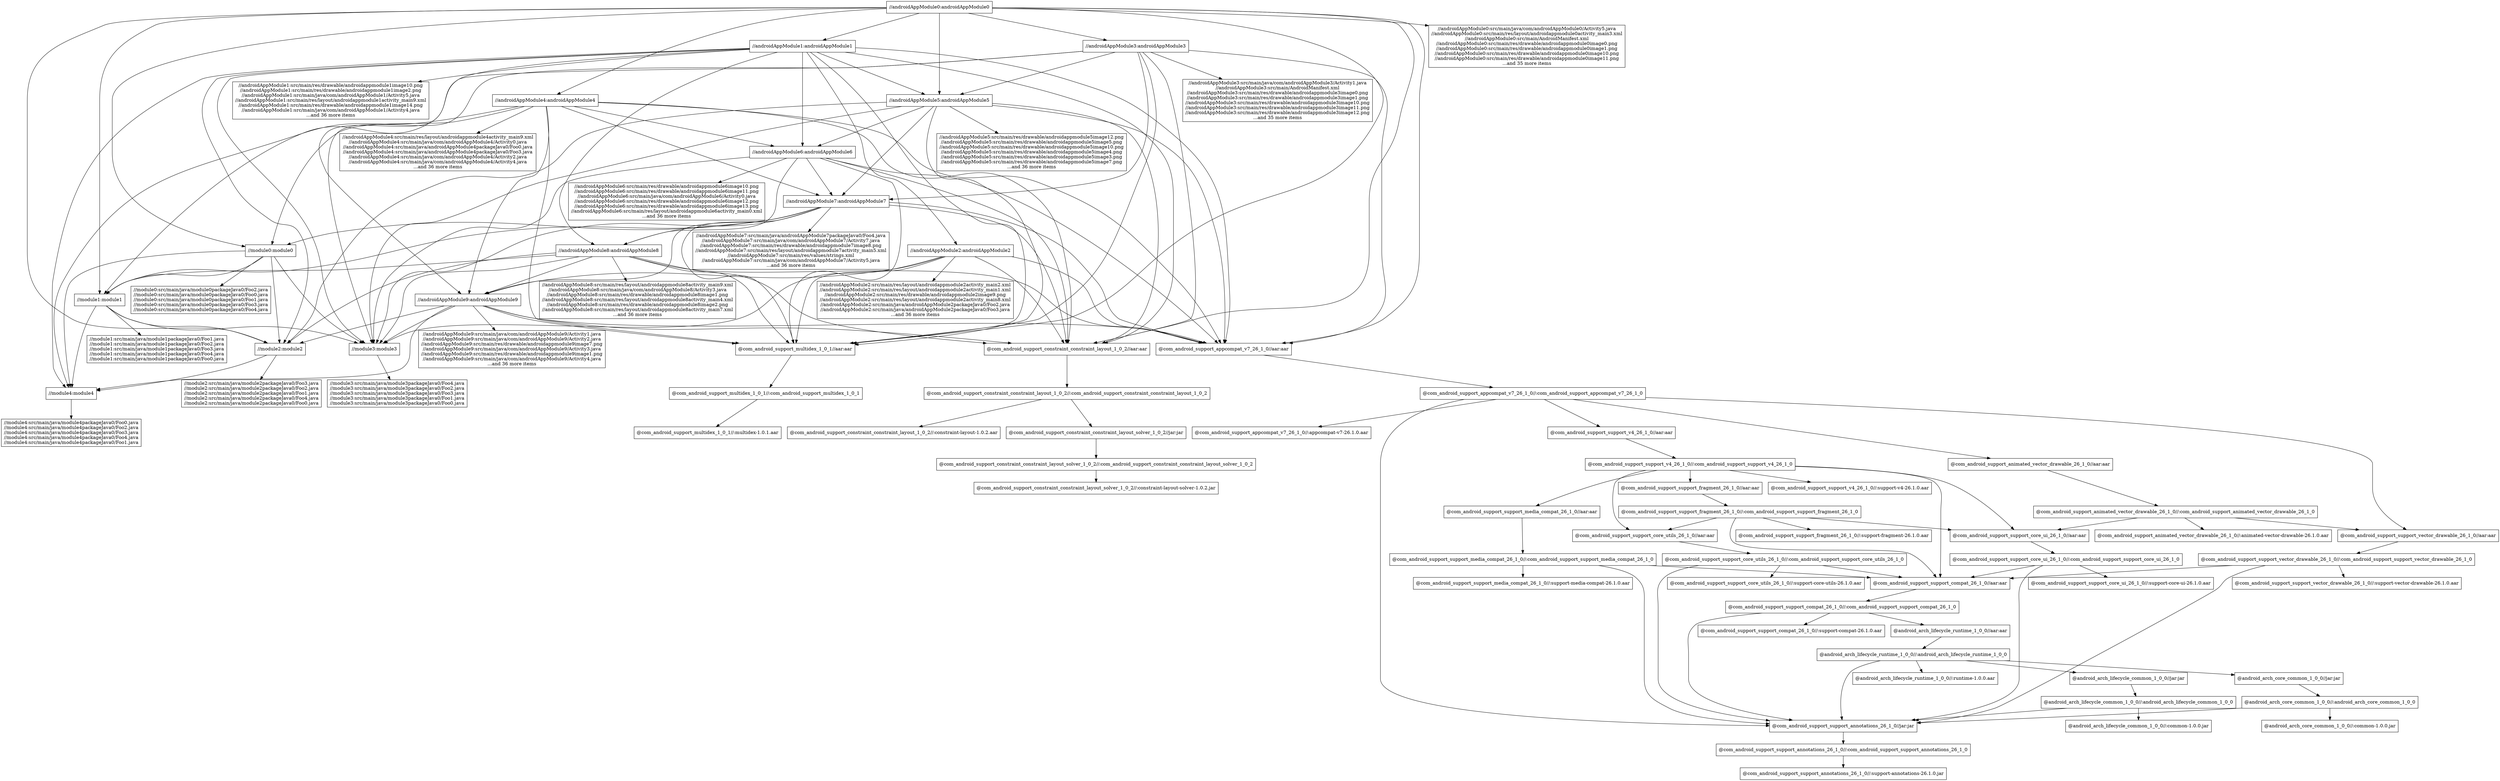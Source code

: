 digraph mygraph {
  node [shape=box];
"//androidAppModule0:androidAppModule0"
"//androidAppModule0:androidAppModule0" -> "//androidAppModule1:androidAppModule1"
"//androidAppModule0:androidAppModule0" -> "//androidAppModule3:androidAppModule3"
"//androidAppModule0:androidAppModule0" -> "//androidAppModule4:androidAppModule4"
"//androidAppModule0:androidAppModule0" -> "//androidAppModule5:androidAppModule5"
"//androidAppModule0:androidAppModule0" -> "//module0:module0"
"//androidAppModule0:androidAppModule0" -> "//module1:module1"
"//androidAppModule0:androidAppModule0" -> "//module2:module2"
"//androidAppModule0:androidAppModule0" -> "@com_android_support_appcompat_v7_26_1_0//aar:aar"
"//androidAppModule0:androidAppModule0" -> "@com_android_support_constraint_constraint_layout_1_0_2//aar:aar"
"//androidAppModule0:androidAppModule0" -> "//androidAppModule0:src/main/java/com/androidAppModule0/Activity5.java\n//androidAppModule0:src/main/res/layout/androidappmodule0activity_main3.xml\n//androidAppModule0:src/main/AndroidManifest.xml\n//androidAppModule0:src/main/res/drawable/androidappmodule0image0.png\n//androidAppModule0:src/main/res/drawable/androidappmodule0image1.png\n//androidAppModule0:src/main/res/drawable/androidappmodule0image10.png\n//androidAppModule0:src/main/res/drawable/androidappmodule0image11.png\n...and 35 more items"
"//androidAppModule0:androidAppModule0" -> "@com_android_support_multidex_1_0_1//aar:aar"
"//androidAppModule4:androidAppModule4"
"//androidAppModule4:androidAppModule4" -> "//androidAppModule6:androidAppModule6"
"//androidAppModule4:androidAppModule4" -> "//androidAppModule7:androidAppModule7"
"//androidAppModule4:androidAppModule4" -> "//androidAppModule9:androidAppModule9"
"//androidAppModule4:androidAppModule4" -> "//module0:module0"
"//androidAppModule4:androidAppModule4" -> "//module4:module4"
"//androidAppModule4:androidAppModule4" -> "@com_android_support_appcompat_v7_26_1_0//aar:aar"
"//androidAppModule4:androidAppModule4" -> "@com_android_support_constraint_constraint_layout_1_0_2//aar:aar"
"//androidAppModule4:androidAppModule4" -> "//androidAppModule4:src/main/res/layout/androidappmodule4activity_main9.xml\n//androidAppModule4:src/main/java/com/androidAppModule4/Activity0.java\n//androidAppModule4:src/main/java/androidAppModule4packageJava0/Foo0.java\n//androidAppModule4:src/main/java/androidAppModule4packageJava0/Foo3.java\n//androidAppModule4:src/main/java/com/androidAppModule4/Activity2.java\n//androidAppModule4:src/main/java/com/androidAppModule4/Activity4.java\n...and 36 more items"
"//androidAppModule4:androidAppModule4" -> "@com_android_support_multidex_1_0_1//aar:aar"
"//androidAppModule1:androidAppModule1"
"//androidAppModule1:androidAppModule1" -> "//androidAppModule2:androidAppModule2"
"//androidAppModule1:androidAppModule1" -> "//androidAppModule5:androidAppModule5"
"//androidAppModule1:androidAppModule1" -> "//androidAppModule6:androidAppModule6"
"//androidAppModule1:androidAppModule1" -> "//androidAppModule8:androidAppModule8"
"//androidAppModule1:androidAppModule1" -> "//androidAppModule9:androidAppModule9"
"//androidAppModule1:androidAppModule1" -> "//module2:module2"
"//androidAppModule1:androidAppModule1" -> "//module3:module3"
"//androidAppModule1:androidAppModule1" -> "//module4:module4"
"//androidAppModule1:androidAppModule1" -> "@com_android_support_appcompat_v7_26_1_0//aar:aar"
"//androidAppModule1:androidAppModule1" -> "@com_android_support_constraint_constraint_layout_1_0_2//aar:aar"
"//androidAppModule1:androidAppModule1" -> "@com_android_support_multidex_1_0_1//aar:aar"
"//androidAppModule1:androidAppModule1" -> "//androidAppModule1:src/main/res/drawable/androidappmodule1image10.png\n//androidAppModule1:src/main/res/drawable/androidappmodule1image2.png\n//androidAppModule1:src/main/java/com/androidAppModule1/Activity5.java\n//androidAppModule1:src/main/res/layout/androidappmodule1activity_main9.xml\n//androidAppModule1:src/main/res/drawable/androidappmodule1image14.png\n//androidAppModule1:src/main/java/com/androidAppModule1/Activity4.java\n...and 36 more items"
"//androidAppModule2:androidAppModule2"
"//androidAppModule2:androidAppModule2" -> "//androidAppModule9:androidAppModule9"
"//androidAppModule2:androidAppModule2" -> "//module3:module3"
"//androidAppModule2:androidAppModule2" -> "@com_android_support_appcompat_v7_26_1_0//aar:aar"
"//androidAppModule2:androidAppModule2" -> "@com_android_support_constraint_constraint_layout_1_0_2//aar:aar"
"//androidAppModule2:androidAppModule2" -> "//androidAppModule2:src/main/res/layout/androidappmodule2activity_main2.xml\n//androidAppModule2:src/main/res/layout/androidappmodule2activity_main1.xml\n//androidAppModule2:src/main/res/drawable/androidappmodule2image9.png\n//androidAppModule2:src/main/res/layout/androidappmodule2activity_main8.xml\n//androidAppModule2:src/main/java/androidAppModule2packageJava0/Foo2.java\n//androidAppModule2:src/main/java/androidAppModule2packageJava0/Foo3.java\n...and 36 more items"
"//androidAppModule2:androidAppModule2" -> "@com_android_support_multidex_1_0_1//aar:aar"
"//androidAppModule2:src/main/res/layout/androidappmodule2activity_main2.xml\n//androidAppModule2:src/main/res/layout/androidappmodule2activity_main1.xml\n//androidAppModule2:src/main/res/drawable/androidappmodule2image9.png\n//androidAppModule2:src/main/res/layout/androidappmodule2activity_main8.xml\n//androidAppModule2:src/main/java/androidAppModule2packageJava0/Foo2.java\n//androidAppModule2:src/main/java/androidAppModule2packageJava0/Foo3.java\n...and 36 more items"
"//androidAppModule3:androidAppModule3"
"//androidAppModule3:androidAppModule3" -> "//androidAppModule5:androidAppModule5"
"//androidAppModule3:androidAppModule3" -> "//androidAppModule7:androidAppModule7"
"//androidAppModule3:androidAppModule3" -> "//module1:module1"
"//androidAppModule3:androidAppModule3" -> "//module3:module3"
"//androidAppModule3:androidAppModule3" -> "@com_android_support_appcompat_v7_26_1_0//aar:aar"
"//androidAppModule3:androidAppModule3" -> "@com_android_support_constraint_constraint_layout_1_0_2//aar:aar"
"//androidAppModule3:androidAppModule3" -> "//androidAppModule3:src/main/java/com/androidAppModule3/Activity1.java\n//androidAppModule3:src/main/AndroidManifest.xml\n//androidAppModule3:src/main/res/drawable/androidappmodule3image0.png\n//androidAppModule3:src/main/res/drawable/androidappmodule3image1.png\n//androidAppModule3:src/main/res/drawable/androidappmodule3image10.png\n//androidAppModule3:src/main/res/drawable/androidappmodule3image11.png\n//androidAppModule3:src/main/res/drawable/androidappmodule3image12.png\n...and 35 more items"
"//androidAppModule3:androidAppModule3" -> "@com_android_support_multidex_1_0_1//aar:aar"
"//androidAppModule5:androidAppModule5"
"//androidAppModule5:androidAppModule5" -> "//androidAppModule6:androidAppModule6"
"//androidAppModule5:androidAppModule5" -> "//androidAppModule7:androidAppModule7"
"//androidAppModule5:androidAppModule5" -> "//module2:module2"
"//androidAppModule5:androidAppModule5" -> "//module3:module3"
"//androidAppModule5:androidAppModule5" -> "@com_android_support_appcompat_v7_26_1_0//aar:aar"
"//androidAppModule5:androidAppModule5" -> "@com_android_support_constraint_constraint_layout_1_0_2//aar:aar"
"//androidAppModule5:androidAppModule5" -> "//androidAppModule5:src/main/res/drawable/androidappmodule5image12.png\n//androidAppModule5:src/main/res/drawable/androidappmodule5image5.png\n//androidAppModule5:src/main/res/drawable/androidappmodule5image10.png\n//androidAppModule5:src/main/res/drawable/androidappmodule5image4.png\n//androidAppModule5:src/main/res/drawable/androidappmodule5image3.png\n//androidAppModule5:src/main/res/drawable/androidappmodule5image7.png\n...and 36 more items"
"//androidAppModule5:androidAppModule5" -> "@com_android_support_multidex_1_0_1//aar:aar"
"//androidAppModule6:androidAppModule6"
"//androidAppModule6:androidAppModule6" -> "//androidAppModule7:androidAppModule7"
"//androidAppModule6:androidAppModule6" -> "//androidAppModule8:androidAppModule8"
"//androidAppModule6:androidAppModule6" -> "//module3:module3"
"//androidAppModule6:androidAppModule6" -> "@com_android_support_appcompat_v7_26_1_0//aar:aar"
"//androidAppModule6:androidAppModule6" -> "@com_android_support_constraint_constraint_layout_1_0_2//aar:aar"
"//androidAppModule6:androidAppModule6" -> "//androidAppModule6:src/main/res/drawable/androidappmodule6image10.png\n//androidAppModule6:src/main/res/drawable/androidappmodule6image11.png\n//androidAppModule6:src/main/java/com/androidAppModule6/Activity0.java\n//androidAppModule6:src/main/res/drawable/androidappmodule6image12.png\n//androidAppModule6:src/main/res/drawable/androidappmodule6image13.png\n//androidAppModule6:src/main/res/layout/androidappmodule6activity_main0.xml\n...and 36 more items"
"//androidAppModule6:androidAppModule6" -> "@com_android_support_multidex_1_0_1//aar:aar"
"//androidAppModule6:src/main/res/drawable/androidappmodule6image10.png\n//androidAppModule6:src/main/res/drawable/androidappmodule6image11.png\n//androidAppModule6:src/main/java/com/androidAppModule6/Activity0.java\n//androidAppModule6:src/main/res/drawable/androidappmodule6image12.png\n//androidAppModule6:src/main/res/drawable/androidappmodule6image13.png\n//androidAppModule6:src/main/res/layout/androidappmodule6activity_main0.xml\n...and 36 more items"
"//androidAppModule7:androidAppModule7"
"//androidAppModule7:androidAppModule7" -> "//androidAppModule8:androidAppModule8"
"//androidAppModule7:androidAppModule7" -> "//androidAppModule9:androidAppModule9"
"//androidAppModule7:androidAppModule7" -> "//module0:module0"
"//androidAppModule7:androidAppModule7" -> "//module1:module1"
"//androidAppModule7:androidAppModule7" -> "//module3:module3"
"//androidAppModule7:androidAppModule7" -> "@com_android_support_appcompat_v7_26_1_0//aar:aar"
"//androidAppModule7:androidAppModule7" -> "@com_android_support_constraint_constraint_layout_1_0_2//aar:aar"
"//androidAppModule7:androidAppModule7" -> "//androidAppModule7:src/main/java/androidAppModule7packageJava0/Foo4.java\n//androidAppModule7:src/main/java/com/androidAppModule7/Activity7.java\n//androidAppModule7:src/main/res/drawable/androidappmodule7image8.png\n//androidAppModule7:src/main/res/layout/androidappmodule7activity_main5.xml\n//androidAppModule7:src/main/res/values/strings.xml\n//androidAppModule7:src/main/java/com/androidAppModule7/Activity5.java\n...and 36 more items"
"//androidAppModule7:androidAppModule7" -> "@com_android_support_multidex_1_0_1//aar:aar"
"//androidAppModule8:androidAppModule8"
"//androidAppModule8:androidAppModule8" -> "//androidAppModule9:androidAppModule9"
"//androidAppModule8:androidAppModule8" -> "//module1:module1"
"//androidAppModule8:androidAppModule8" -> "//module2:module2"
"//androidAppModule8:androidAppModule8" -> "//module3:module3"
"//androidAppModule8:androidAppModule8" -> "@com_android_support_appcompat_v7_26_1_0//aar:aar"
"//androidAppModule8:androidAppModule8" -> "@com_android_support_constraint_constraint_layout_1_0_2//aar:aar"
"//androidAppModule8:androidAppModule8" -> "//androidAppModule8:src/main/res/layout/androidappmodule8activity_main9.xml\n//androidAppModule8:src/main/java/com/androidAppModule8/Activity3.java\n//androidAppModule8:src/main/res/drawable/androidappmodule8image1.png\n//androidAppModule8:src/main/res/layout/androidappmodule8activity_main4.xml\n//androidAppModule8:src/main/res/drawable/androidappmodule8image2.png\n//androidAppModule8:src/main/res/layout/androidappmodule8activity_main7.xml\n...and 36 more items"
"//androidAppModule8:androidAppModule8" -> "@com_android_support_multidex_1_0_1//aar:aar"
"//androidAppModule8:src/main/res/layout/androidappmodule8activity_main9.xml\n//androidAppModule8:src/main/java/com/androidAppModule8/Activity3.java\n//androidAppModule8:src/main/res/drawable/androidappmodule8image1.png\n//androidAppModule8:src/main/res/layout/androidappmodule8activity_main4.xml\n//androidAppModule8:src/main/res/drawable/androidappmodule8image2.png\n//androidAppModule8:src/main/res/layout/androidappmodule8activity_main7.xml\n...and 36 more items"
"//androidAppModule4:src/main/res/layout/androidappmodule4activity_main9.xml\n//androidAppModule4:src/main/java/com/androidAppModule4/Activity0.java\n//androidAppModule4:src/main/java/androidAppModule4packageJava0/Foo0.java\n//androidAppModule4:src/main/java/androidAppModule4packageJava0/Foo3.java\n//androidAppModule4:src/main/java/com/androidAppModule4/Activity2.java\n//androidAppModule4:src/main/java/com/androidAppModule4/Activity4.java\n...and 36 more items"
"//androidAppModule1:src/main/res/drawable/androidappmodule1image10.png\n//androidAppModule1:src/main/res/drawable/androidappmodule1image2.png\n//androidAppModule1:src/main/java/com/androidAppModule1/Activity5.java\n//androidAppModule1:src/main/res/layout/androidappmodule1activity_main9.xml\n//androidAppModule1:src/main/res/drawable/androidappmodule1image14.png\n//androidAppModule1:src/main/java/com/androidAppModule1/Activity4.java\n...and 36 more items"
"//module0:module0"
"//module0:module0" -> "//module4:module4"
"//module0:module0" -> "//module1:module1"
"//module0:module0" -> "//module2:module2"
"//module0:module0" -> "//module0:src/main/java/module0packageJava0/Foo2.java\n//module0:src/main/java/module0packageJava0/Foo0.java\n//module0:src/main/java/module0packageJava0/Foo1.java\n//module0:src/main/java/module0packageJava0/Foo3.java\n//module0:src/main/java/module0packageJava0/Foo4.java"
"//module0:module0" -> "//module3:module3"
"//module0:src/main/java/module0packageJava0/Foo2.java\n//module0:src/main/java/module0packageJava0/Foo0.java\n//module0:src/main/java/module0packageJava0/Foo1.java\n//module0:src/main/java/module0packageJava0/Foo3.java\n//module0:src/main/java/module0packageJava0/Foo4.java"
"//module1:module1"
"//module1:module1" -> "//module2:module2"
"//module1:module1" -> "//module3:module3"
"//module1:module1" -> "//module1:src/main/java/module1packageJava0/Foo1.java\n//module1:src/main/java/module1packageJava0/Foo2.java\n//module1:src/main/java/module1packageJava0/Foo3.java\n//module1:src/main/java/module1packageJava0/Foo4.java\n//module1:src/main/java/module1packageJava0/Foo0.java"
"//module1:module1" -> "//module4:module4"
"//module1:src/main/java/module1packageJava0/Foo1.java\n//module1:src/main/java/module1packageJava0/Foo2.java\n//module1:src/main/java/module1packageJava0/Foo3.java\n//module1:src/main/java/module1packageJava0/Foo4.java\n//module1:src/main/java/module1packageJava0/Foo0.java"
"//androidAppModule0:src/main/java/com/androidAppModule0/Activity5.java\n//androidAppModule0:src/main/res/layout/androidappmodule0activity_main3.xml\n//androidAppModule0:src/main/AndroidManifest.xml\n//androidAppModule0:src/main/res/drawable/androidappmodule0image0.png\n//androidAppModule0:src/main/res/drawable/androidappmodule0image1.png\n//androidAppModule0:src/main/res/drawable/androidappmodule0image10.png\n//androidAppModule0:src/main/res/drawable/androidappmodule0image11.png\n...and 35 more items"
"//androidAppModule5:src/main/res/drawable/androidappmodule5image12.png\n//androidAppModule5:src/main/res/drawable/androidappmodule5image5.png\n//androidAppModule5:src/main/res/drawable/androidappmodule5image10.png\n//androidAppModule5:src/main/res/drawable/androidappmodule5image4.png\n//androidAppModule5:src/main/res/drawable/androidappmodule5image3.png\n//androidAppModule5:src/main/res/drawable/androidappmodule5image7.png\n...and 36 more items"
"//androidAppModule7:src/main/java/androidAppModule7packageJava0/Foo4.java\n//androidAppModule7:src/main/java/com/androidAppModule7/Activity7.java\n//androidAppModule7:src/main/res/drawable/androidappmodule7image8.png\n//androidAppModule7:src/main/res/layout/androidappmodule7activity_main5.xml\n//androidAppModule7:src/main/res/values/strings.xml\n//androidAppModule7:src/main/java/com/androidAppModule7/Activity5.java\n...and 36 more items"
"//androidAppModule9:androidAppModule9"
"//androidAppModule9:androidAppModule9" -> "//module2:module2"
"//androidAppModule9:androidAppModule9" -> "//module3:module3"
"//androidAppModule9:androidAppModule9" -> "//module4:module4"
"//androidAppModule9:androidAppModule9" -> "@com_android_support_appcompat_v7_26_1_0//aar:aar"
"//androidAppModule9:androidAppModule9" -> "@com_android_support_constraint_constraint_layout_1_0_2//aar:aar"
"//androidAppModule9:androidAppModule9" -> "//androidAppModule9:src/main/java/com/androidAppModule9/Activity1.java\n//androidAppModule9:src/main/java/com/androidAppModule9/Activity2.java\n//androidAppModule9:src/main/res/drawable/androidappmodule9image7.png\n//androidAppModule9:src/main/java/com/androidAppModule9/Activity3.java\n//androidAppModule9:src/main/res/drawable/androidappmodule9image1.png\n//androidAppModule9:src/main/java/com/androidAppModule9/Activity4.java\n...and 36 more items"
"//androidAppModule9:androidAppModule9" -> "@com_android_support_multidex_1_0_1//aar:aar"
"@com_android_support_multidex_1_0_1//aar:aar"
"@com_android_support_multidex_1_0_1//aar:aar" -> "@com_android_support_multidex_1_0_1//:com_android_support_multidex_1_0_1"
"@com_android_support_multidex_1_0_1//:com_android_support_multidex_1_0_1"
"@com_android_support_multidex_1_0_1//:com_android_support_multidex_1_0_1" -> "@com_android_support_multidex_1_0_1//:multidex-1.0.1.aar"
"@com_android_support_multidex_1_0_1//:multidex-1.0.1.aar"
"//androidAppModule9:src/main/java/com/androidAppModule9/Activity1.java\n//androidAppModule9:src/main/java/com/androidAppModule9/Activity2.java\n//androidAppModule9:src/main/res/drawable/androidappmodule9image7.png\n//androidAppModule9:src/main/java/com/androidAppModule9/Activity3.java\n//androidAppModule9:src/main/res/drawable/androidappmodule9image1.png\n//androidAppModule9:src/main/java/com/androidAppModule9/Activity4.java\n...and 36 more items"
"@com_android_support_constraint_constraint_layout_1_0_2//aar:aar"
"@com_android_support_constraint_constraint_layout_1_0_2//aar:aar" -> "@com_android_support_constraint_constraint_layout_1_0_2//:com_android_support_constraint_constraint_layout_1_0_2"
"@com_android_support_constraint_constraint_layout_1_0_2//:com_android_support_constraint_constraint_layout_1_0_2"
"@com_android_support_constraint_constraint_layout_1_0_2//:com_android_support_constraint_constraint_layout_1_0_2" -> "@com_android_support_constraint_constraint_layout_1_0_2//:constraint-layout-1.0.2.aar"
"@com_android_support_constraint_constraint_layout_1_0_2//:com_android_support_constraint_constraint_layout_1_0_2" -> "@com_android_support_constraint_constraint_layout_solver_1_0_2//jar:jar"
"@com_android_support_constraint_constraint_layout_solver_1_0_2//jar:jar"
"@com_android_support_constraint_constraint_layout_solver_1_0_2//jar:jar" -> "@com_android_support_constraint_constraint_layout_solver_1_0_2//:com_android_support_constraint_constraint_layout_solver_1_0_2"
"@com_android_support_constraint_constraint_layout_1_0_2//:constraint-layout-1.0.2.aar"
"@com_android_support_appcompat_v7_26_1_0//aar:aar"
"@com_android_support_appcompat_v7_26_1_0//aar:aar" -> "@com_android_support_appcompat_v7_26_1_0//:com_android_support_appcompat_v7_26_1_0"
"@com_android_support_appcompat_v7_26_1_0//:com_android_support_appcompat_v7_26_1_0"
"@com_android_support_appcompat_v7_26_1_0//:com_android_support_appcompat_v7_26_1_0" -> "@com_android_support_animated_vector_drawable_26_1_0//aar:aar"
"@com_android_support_appcompat_v7_26_1_0//:com_android_support_appcompat_v7_26_1_0" -> "@com_android_support_support_annotations_26_1_0//jar:jar"
"@com_android_support_appcompat_v7_26_1_0//:com_android_support_appcompat_v7_26_1_0" -> "@com_android_support_support_vector_drawable_26_1_0//aar:aar"
"@com_android_support_appcompat_v7_26_1_0//:com_android_support_appcompat_v7_26_1_0" -> "@com_android_support_appcompat_v7_26_1_0//:appcompat-v7-26.1.0.aar"
"@com_android_support_appcompat_v7_26_1_0//:com_android_support_appcompat_v7_26_1_0" -> "@com_android_support_support_v4_26_1_0//aar:aar"
"@com_android_support_support_v4_26_1_0//aar:aar"
"@com_android_support_support_v4_26_1_0//aar:aar" -> "@com_android_support_support_v4_26_1_0//:com_android_support_support_v4_26_1_0"
"@com_android_support_support_v4_26_1_0//:com_android_support_support_v4_26_1_0"
"@com_android_support_support_v4_26_1_0//:com_android_support_support_v4_26_1_0" -> "@com_android_support_support_core_utils_26_1_0//aar:aar"
"@com_android_support_support_v4_26_1_0//:com_android_support_support_v4_26_1_0" -> "@com_android_support_support_fragment_26_1_0//aar:aar"
"@com_android_support_support_v4_26_1_0//:com_android_support_support_v4_26_1_0" -> "@com_android_support_support_media_compat_26_1_0//aar:aar"
"@com_android_support_support_v4_26_1_0//:com_android_support_support_v4_26_1_0" -> "@com_android_support_support_compat_26_1_0//aar:aar"
"@com_android_support_support_v4_26_1_0//:com_android_support_support_v4_26_1_0" -> "@com_android_support_support_v4_26_1_0//:support-v4-26.1.0.aar"
"@com_android_support_support_v4_26_1_0//:com_android_support_support_v4_26_1_0" -> "@com_android_support_support_core_ui_26_1_0//aar:aar"
"@com_android_support_support_media_compat_26_1_0//aar:aar"
"@com_android_support_support_media_compat_26_1_0//aar:aar" -> "@com_android_support_support_media_compat_26_1_0//:com_android_support_support_media_compat_26_1_0"
"@com_android_support_support_media_compat_26_1_0//:com_android_support_support_media_compat_26_1_0"
"@com_android_support_support_media_compat_26_1_0//:com_android_support_support_media_compat_26_1_0" -> "@com_android_support_support_media_compat_26_1_0//:support-media-compat-26.1.0.aar"
"@com_android_support_support_media_compat_26_1_0//:com_android_support_support_media_compat_26_1_0" -> "@com_android_support_support_compat_26_1_0//aar:aar"
"@com_android_support_support_media_compat_26_1_0//:com_android_support_support_media_compat_26_1_0" -> "@com_android_support_support_annotations_26_1_0//jar:jar"
"@com_android_support_support_media_compat_26_1_0//:support-media-compat-26.1.0.aar"
"@com_android_support_support_fragment_26_1_0//aar:aar"
"@com_android_support_support_fragment_26_1_0//aar:aar" -> "@com_android_support_support_fragment_26_1_0//:com_android_support_support_fragment_26_1_0"
"@com_android_support_support_fragment_26_1_0//:com_android_support_support_fragment_26_1_0"
"@com_android_support_support_fragment_26_1_0//:com_android_support_support_fragment_26_1_0" -> "@com_android_support_support_compat_26_1_0//aar:aar"
"@com_android_support_support_fragment_26_1_0//:com_android_support_support_fragment_26_1_0" -> "@com_android_support_support_fragment_26_1_0//:support-fragment-26.1.0.aar"
"@com_android_support_support_fragment_26_1_0//:com_android_support_support_fragment_26_1_0" -> "@com_android_support_support_core_ui_26_1_0//aar:aar"
"@com_android_support_support_fragment_26_1_0//:com_android_support_support_fragment_26_1_0" -> "@com_android_support_support_core_utils_26_1_0//aar:aar"
"@com_android_support_support_fragment_26_1_0//:support-fragment-26.1.0.aar"
"@com_android_support_support_core_utils_26_1_0//aar:aar"
"@com_android_support_support_core_utils_26_1_0//aar:aar" -> "@com_android_support_support_core_utils_26_1_0//:com_android_support_support_core_utils_26_1_0"
"@com_android_support_support_core_utils_26_1_0//:com_android_support_support_core_utils_26_1_0"
"@com_android_support_support_core_utils_26_1_0//:com_android_support_support_core_utils_26_1_0" -> "@com_android_support_support_annotations_26_1_0//jar:jar"
"@com_android_support_support_core_utils_26_1_0//:com_android_support_support_core_utils_26_1_0" -> "@com_android_support_support_core_utils_26_1_0//:support-core-utils-26.1.0.aar"
"@com_android_support_support_core_utils_26_1_0//:com_android_support_support_core_utils_26_1_0" -> "@com_android_support_support_compat_26_1_0//aar:aar"
"@com_android_support_support_core_utils_26_1_0//:support-core-utils-26.1.0.aar"
"//module3:module3"
"//module3:module3" -> "//module3:src/main/java/module3packageJava0/Foo4.java\n//module3:src/main/java/module3packageJava0/Foo2.java\n//module3:src/main/java/module3packageJava0/Foo3.java\n//module3:src/main/java/module3packageJava0/Foo1.java\n//module3:src/main/java/module3packageJava0/Foo0.java"
"//module2:module2"
"//module2:module2" -> "//module2:src/main/java/module2packageJava0/Foo3.java\n//module2:src/main/java/module2packageJava0/Foo2.java\n//module2:src/main/java/module2packageJava0/Foo1.java\n//module2:src/main/java/module2packageJava0/Foo4.java\n//module2:src/main/java/module2packageJava0/Foo0.java"
"//module2:module2" -> "//module4:module4"
"//module4:module4"
"//module4:module4" -> "//module4:src/main/java/module4packageJava0/Foo0.java\n//module4:src/main/java/module4packageJava0/Foo2.java\n//module4:src/main/java/module4packageJava0/Foo3.java\n//module4:src/main/java/module4packageJava0/Foo4.java\n//module4:src/main/java/module4packageJava0/Foo1.java"
"//module4:src/main/java/module4packageJava0/Foo0.java\n//module4:src/main/java/module4packageJava0/Foo2.java\n//module4:src/main/java/module4packageJava0/Foo3.java\n//module4:src/main/java/module4packageJava0/Foo4.java\n//module4:src/main/java/module4packageJava0/Foo1.java"
"//module2:src/main/java/module2packageJava0/Foo3.java\n//module2:src/main/java/module2packageJava0/Foo2.java\n//module2:src/main/java/module2packageJava0/Foo1.java\n//module2:src/main/java/module2packageJava0/Foo4.java\n//module2:src/main/java/module2packageJava0/Foo0.java"
"@com_android_support_animated_vector_drawable_26_1_0//aar:aar"
"@com_android_support_animated_vector_drawable_26_1_0//aar:aar" -> "@com_android_support_animated_vector_drawable_26_1_0//:com_android_support_animated_vector_drawable_26_1_0"
"@com_android_support_animated_vector_drawable_26_1_0//:com_android_support_animated_vector_drawable_26_1_0"
"@com_android_support_animated_vector_drawable_26_1_0//:com_android_support_animated_vector_drawable_26_1_0" -> "@com_android_support_support_vector_drawable_26_1_0//aar:aar"
"@com_android_support_animated_vector_drawable_26_1_0//:com_android_support_animated_vector_drawable_26_1_0" -> "@com_android_support_animated_vector_drawable_26_1_0//:animated-vector-drawable-26.1.0.aar"
"@com_android_support_animated_vector_drawable_26_1_0//:com_android_support_animated_vector_drawable_26_1_0" -> "@com_android_support_support_core_ui_26_1_0//aar:aar"
"@com_android_support_support_core_ui_26_1_0//aar:aar"
"@com_android_support_support_core_ui_26_1_0//aar:aar" -> "@com_android_support_support_core_ui_26_1_0//:com_android_support_support_core_ui_26_1_0"
"@com_android_support_support_core_ui_26_1_0//:com_android_support_support_core_ui_26_1_0"
"@com_android_support_support_core_ui_26_1_0//:com_android_support_support_core_ui_26_1_0" -> "@com_android_support_support_annotations_26_1_0//jar:jar"
"@com_android_support_support_core_ui_26_1_0//:com_android_support_support_core_ui_26_1_0" -> "@com_android_support_support_core_ui_26_1_0//:support-core-ui-26.1.0.aar"
"@com_android_support_support_core_ui_26_1_0//:com_android_support_support_core_ui_26_1_0" -> "@com_android_support_support_compat_26_1_0//aar:aar"
"@com_android_support_support_core_ui_26_1_0//:support-core-ui-26.1.0.aar"
"@com_android_support_animated_vector_drawable_26_1_0//:animated-vector-drawable-26.1.0.aar"
"@com_android_support_appcompat_v7_26_1_0//:appcompat-v7-26.1.0.aar"
"@com_android_support_support_vector_drawable_26_1_0//aar:aar"
"@com_android_support_support_vector_drawable_26_1_0//aar:aar" -> "@com_android_support_support_vector_drawable_26_1_0//:com_android_support_support_vector_drawable_26_1_0"
"@com_android_support_support_vector_drawable_26_1_0//:com_android_support_support_vector_drawable_26_1_0"
"@com_android_support_support_vector_drawable_26_1_0//:com_android_support_support_vector_drawable_26_1_0" -> "@com_android_support_support_annotations_26_1_0//jar:jar"
"@com_android_support_support_vector_drawable_26_1_0//:com_android_support_support_vector_drawable_26_1_0" -> "@com_android_support_support_vector_drawable_26_1_0//:support-vector-drawable-26.1.0.aar"
"@com_android_support_support_vector_drawable_26_1_0//:com_android_support_support_vector_drawable_26_1_0" -> "@com_android_support_support_compat_26_1_0//aar:aar"
"@com_android_support_support_vector_drawable_26_1_0//:support-vector-drawable-26.1.0.aar"
"@com_android_support_support_v4_26_1_0//:support-v4-26.1.0.aar"
"//androidAppModule3:src/main/java/com/androidAppModule3/Activity1.java\n//androidAppModule3:src/main/AndroidManifest.xml\n//androidAppModule3:src/main/res/drawable/androidappmodule3image0.png\n//androidAppModule3:src/main/res/drawable/androidappmodule3image1.png\n//androidAppModule3:src/main/res/drawable/androidappmodule3image10.png\n//androidAppModule3:src/main/res/drawable/androidappmodule3image11.png\n//androidAppModule3:src/main/res/drawable/androidappmodule3image12.png\n...and 35 more items"
"//module3:src/main/java/module3packageJava0/Foo4.java\n//module3:src/main/java/module3packageJava0/Foo2.java\n//module3:src/main/java/module3packageJava0/Foo3.java\n//module3:src/main/java/module3packageJava0/Foo1.java\n//module3:src/main/java/module3packageJava0/Foo0.java"
"@com_android_support_support_compat_26_1_0//aar:aar"
"@com_android_support_support_compat_26_1_0//aar:aar" -> "@com_android_support_support_compat_26_1_0//:com_android_support_support_compat_26_1_0"
"@com_android_support_support_compat_26_1_0//:com_android_support_support_compat_26_1_0"
"@com_android_support_support_compat_26_1_0//:com_android_support_support_compat_26_1_0" -> "@com_android_support_support_annotations_26_1_0//jar:jar"
"@com_android_support_support_compat_26_1_0//:com_android_support_support_compat_26_1_0" -> "@com_android_support_support_compat_26_1_0//:support-compat-26.1.0.aar"
"@com_android_support_support_compat_26_1_0//:com_android_support_support_compat_26_1_0" -> "@android_arch_lifecycle_runtime_1_0_0//aar:aar"
"@android_arch_lifecycle_runtime_1_0_0//aar:aar"
"@android_arch_lifecycle_runtime_1_0_0//aar:aar" -> "@android_arch_lifecycle_runtime_1_0_0//:android_arch_lifecycle_runtime_1_0_0"
"@android_arch_lifecycle_runtime_1_0_0//:android_arch_lifecycle_runtime_1_0_0"
"@android_arch_lifecycle_runtime_1_0_0//:android_arch_lifecycle_runtime_1_0_0" -> "@android_arch_core_common_1_0_0//jar:jar"
"@android_arch_lifecycle_runtime_1_0_0//:android_arch_lifecycle_runtime_1_0_0" -> "@com_android_support_support_annotations_26_1_0//jar:jar"
"@android_arch_lifecycle_runtime_1_0_0//:android_arch_lifecycle_runtime_1_0_0" -> "@android_arch_lifecycle_common_1_0_0//jar:jar"
"@android_arch_lifecycle_runtime_1_0_0//:android_arch_lifecycle_runtime_1_0_0" -> "@android_arch_lifecycle_runtime_1_0_0//:runtime-1.0.0.aar"
"@android_arch_lifecycle_runtime_1_0_0//:runtime-1.0.0.aar"
"@android_arch_lifecycle_common_1_0_0//jar:jar"
"@android_arch_lifecycle_common_1_0_0//jar:jar" -> "@android_arch_lifecycle_common_1_0_0//:android_arch_lifecycle_common_1_0_0"
"@android_arch_lifecycle_common_1_0_0//:android_arch_lifecycle_common_1_0_0"
"@android_arch_lifecycle_common_1_0_0//:android_arch_lifecycle_common_1_0_0" -> "@android_arch_lifecycle_common_1_0_0//:common-1.0.0.jar"
"@android_arch_lifecycle_common_1_0_0//:android_arch_lifecycle_common_1_0_0" -> "@com_android_support_support_annotations_26_1_0//jar:jar"
"@android_arch_lifecycle_common_1_0_0//:common-1.0.0.jar"
"@android_arch_core_common_1_0_0//jar:jar"
"@android_arch_core_common_1_0_0//jar:jar" -> "@android_arch_core_common_1_0_0//:android_arch_core_common_1_0_0"
"@android_arch_core_common_1_0_0//:android_arch_core_common_1_0_0"
"@android_arch_core_common_1_0_0//:android_arch_core_common_1_0_0" -> "@android_arch_core_common_1_0_0//:common-1.0.0.jar"
"@android_arch_core_common_1_0_0//:android_arch_core_common_1_0_0" -> "@com_android_support_support_annotations_26_1_0//jar:jar"
"@android_arch_core_common_1_0_0//:common-1.0.0.jar"
"@com_android_support_support_compat_26_1_0//:support-compat-26.1.0.aar"
"@com_android_support_constraint_constraint_layout_solver_1_0_2//:com_android_support_constraint_constraint_layout_solver_1_0_2"
"@com_android_support_constraint_constraint_layout_solver_1_0_2//:com_android_support_constraint_constraint_layout_solver_1_0_2" -> "@com_android_support_constraint_constraint_layout_solver_1_0_2//:constraint-layout-solver-1.0.2.jar"
"@com_android_support_constraint_constraint_layout_solver_1_0_2//:constraint-layout-solver-1.0.2.jar"
"@com_android_support_support_annotations_26_1_0//jar:jar"
"@com_android_support_support_annotations_26_1_0//jar:jar" -> "@com_android_support_support_annotations_26_1_0//:com_android_support_support_annotations_26_1_0"
"@com_android_support_support_annotations_26_1_0//:com_android_support_support_annotations_26_1_0"
"@com_android_support_support_annotations_26_1_0//:com_android_support_support_annotations_26_1_0" -> "@com_android_support_support_annotations_26_1_0//:support-annotations-26.1.0.jar"
"@com_android_support_support_annotations_26_1_0//:support-annotations-26.1.0.jar"
}
